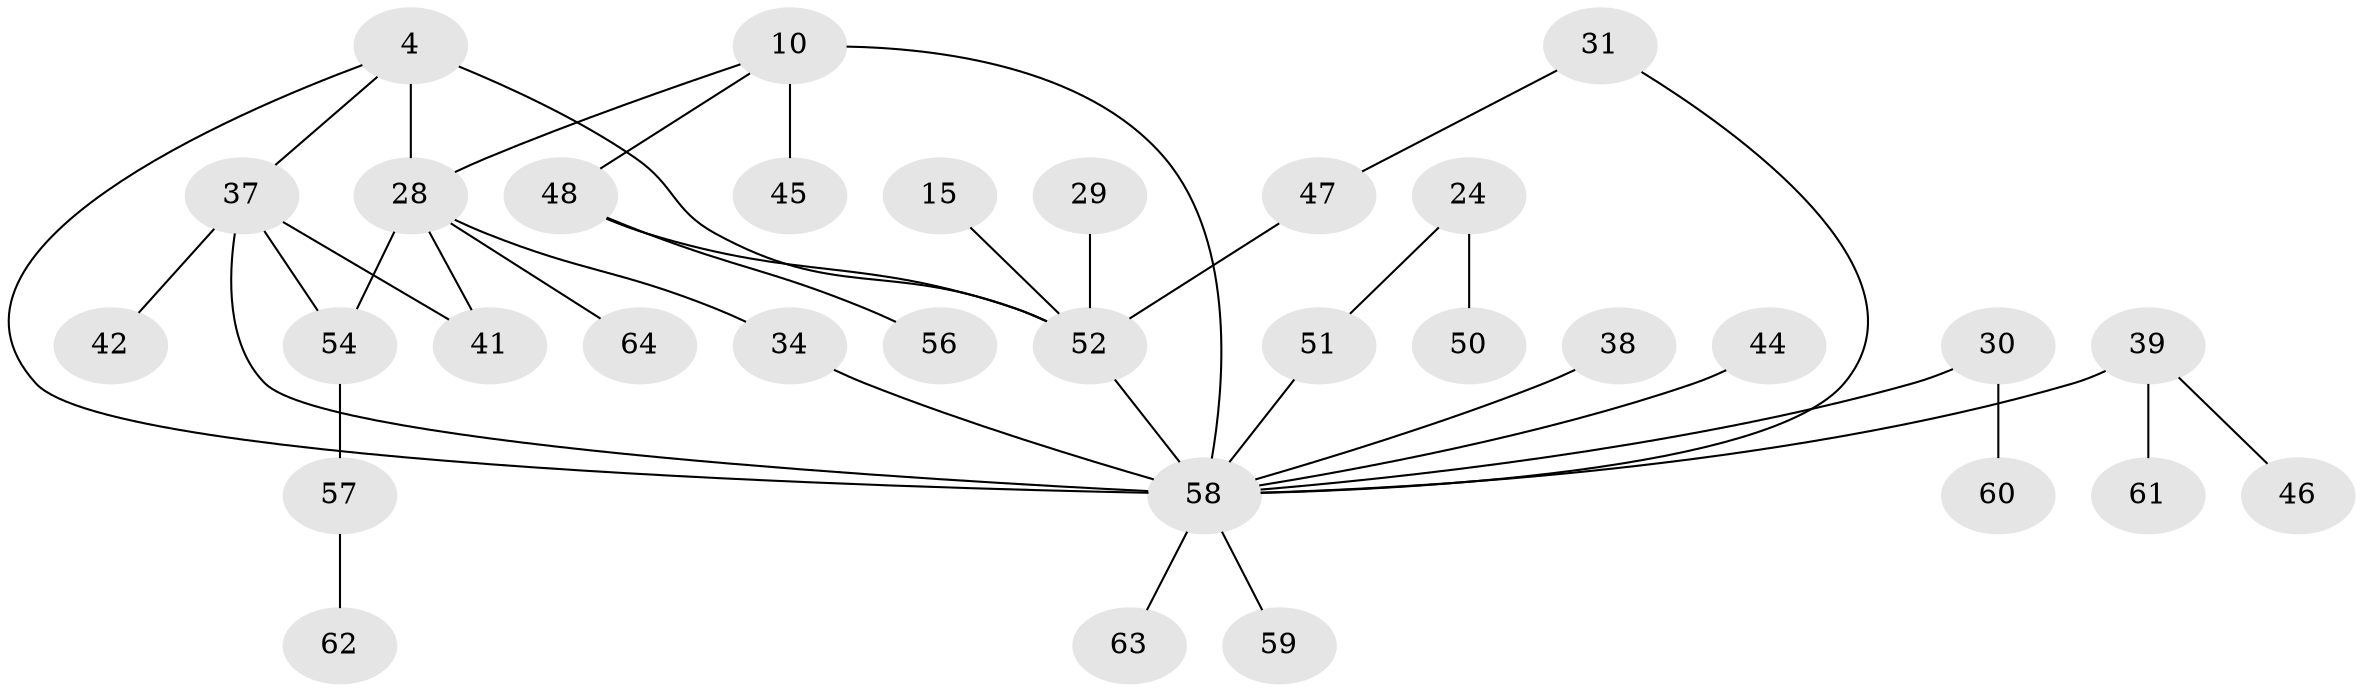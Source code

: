 // original degree distribution, {4: 0.109375, 5: 0.0625, 1: 0.25, 2: 0.28125, 3: 0.21875, 7: 0.03125, 6: 0.046875}
// Generated by graph-tools (version 1.1) at 2025/42/03/09/25 04:42:20]
// undirected, 32 vertices, 39 edges
graph export_dot {
graph [start="1"]
  node [color=gray90,style=filled];
  4;
  10;
  15;
  24;
  28 [super="+12"];
  29;
  30;
  31;
  34;
  37 [super="+9+23"];
  38;
  39;
  41 [super="+40"];
  42;
  44;
  45;
  46;
  47;
  48;
  50;
  51 [super="+18"];
  52 [super="+13+8+17+11"];
  54;
  56;
  57;
  58 [super="+53+55+49"];
  59;
  60;
  61;
  62;
  63;
  64;
  4 -- 28;
  4 -- 37;
  4 -- 52 [weight=2];
  4 -- 58;
  10 -- 45;
  10 -- 48;
  10 -- 28 [weight=2];
  10 -- 58 [weight=3];
  15 -- 52;
  24 -- 50;
  24 -- 51;
  28 -- 41 [weight=2];
  28 -- 64;
  28 -- 34;
  28 -- 54;
  29 -- 52 [weight=3];
  30 -- 60;
  30 -- 58;
  31 -- 47;
  31 -- 58;
  34 -- 58;
  37 -- 54;
  37 -- 42;
  37 -- 58 [weight=2];
  37 -- 41;
  38 -- 58;
  39 -- 46;
  39 -- 61;
  39 -- 58;
  44 -- 58;
  47 -- 52;
  48 -- 56;
  48 -- 52;
  51 -- 58 [weight=4];
  52 -- 58 [weight=6];
  54 -- 57;
  57 -- 62;
  58 -- 63;
  58 -- 59;
}
